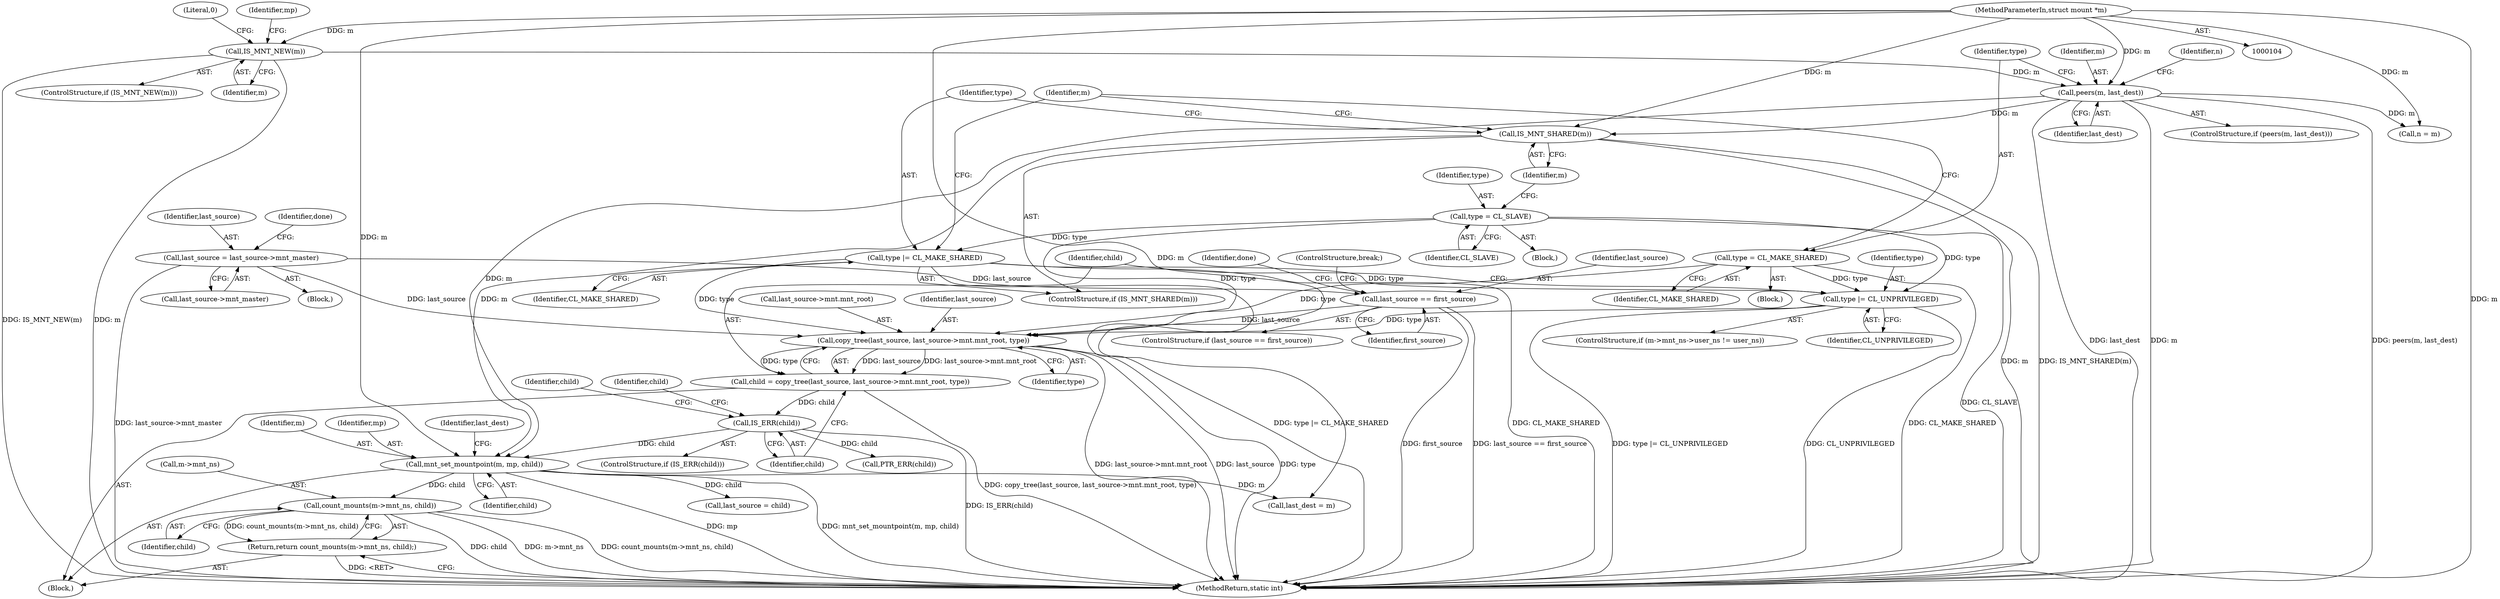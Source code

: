 digraph "0_linux_d29216842a85c7970c536108e093963f02714498_5@pointer" {
"1000272" [label="(Call,count_mounts(m->mnt_ns, child))"];
"1000238" [label="(Call,mnt_set_mountpoint(m, mp, child))"];
"1000199" [label="(Call,IS_MNT_SHARED(m))"];
"1000105" [label="(MethodParameterIn,struct mount *m)"];
"1000128" [label="(Call,peers(m, last_dest))"];
"1000110" [label="(Call,IS_MNT_NEW(m))"];
"1000226" [label="(Call,IS_ERR(child))"];
"1000215" [label="(Call,child = copy_tree(last_source, last_source->mnt.mnt_root, type))"];
"1000217" [label="(Call,copy_tree(last_source, last_source->mnt.mnt_root, type))"];
"1000188" [label="(Call,last_source = last_source->mnt_master)"];
"1000170" [label="(Call,last_source == first_source)"];
"1000132" [label="(Call,type = CL_MAKE_SHARED)"];
"1000212" [label="(Call,type |= CL_UNPRIVILEGED)"];
"1000195" [label="(Call,type = CL_SLAVE)"];
"1000201" [label="(Call,type |= CL_MAKE_SHARED)"];
"1000271" [label="(Return,return count_mounts(m->mnt_ns, child);)"];
"1000204" [label="(ControlStructure,if (m->mnt_ns->user_ns != user_ns))"];
"1000238" [label="(Call,mnt_set_mountpoint(m, mp, child))"];
"1000118" [label="(Identifier,mp)"];
"1000225" [label="(ControlStructure,if (IS_ERR(child)))"];
"1000227" [label="(Identifier,child)"];
"1000197" [label="(Identifier,CL_SLAVE)"];
"1000170" [label="(Call,last_source == first_source)"];
"1000239" [label="(Identifier,m)"];
"1000217" [label="(Call,copy_tree(last_source, last_source->mnt.mnt_root, type))"];
"1000229" [label="(Call,PTR_ERR(child))"];
"1000273" [label="(Call,m->mnt_ns)"];
"1000203" [label="(Identifier,CL_MAKE_SHARED)"];
"1000141" [label="(Call,n = m)"];
"1000195" [label="(Call,type = CL_SLAVE)"];
"1000234" [label="(Identifier,child)"];
"1000202" [label="(Identifier,type)"];
"1000201" [label="(Call,type |= CL_MAKE_SHARED)"];
"1000175" [label="(Identifier,done)"];
"1000216" [label="(Identifier,child)"];
"1000219" [label="(Call,last_source->mnt.mnt_root)"];
"1000194" [label="(Identifier,done)"];
"1000173" [label="(ControlStructure,break;)"];
"1000218" [label="(Identifier,last_source)"];
"1000245" [label="(Call,last_source = child)"];
"1000198" [label="(ControlStructure,if (IS_MNT_SHARED(m)))"];
"1000272" [label="(Call,count_mounts(m->mnt_ns, child))"];
"1000271" [label="(Return,return count_mounts(m->mnt_ns, child);)"];
"1000127" [label="(ControlStructure,if (peers(m, last_dest)))"];
"1000136" [label="(Block,)"];
"1000224" [label="(Identifier,type)"];
"1000200" [label="(Identifier,m)"];
"1000189" [label="(Identifier,last_source)"];
"1000214" [label="(Identifier,CL_UNPRIVILEGED)"];
"1000106" [label="(Block,)"];
"1000241" [label="(Identifier,child)"];
"1000190" [label="(Call,last_source->mnt_master)"];
"1000240" [label="(Identifier,mp)"];
"1000277" [label="(MethodReturn,static int)"];
"1000129" [label="(Identifier,m)"];
"1000188" [label="(Call,last_source = last_source->mnt_master)"];
"1000110" [label="(Call,IS_MNT_NEW(m))"];
"1000109" [label="(ControlStructure,if (IS_MNT_NEW(m)))"];
"1000199" [label="(Call,IS_MNT_SHARED(m))"];
"1000162" [label="(Block,)"];
"1000113" [label="(Literal,0)"];
"1000226" [label="(Call,IS_ERR(child))"];
"1000142" [label="(Identifier,n)"];
"1000130" [label="(Identifier,last_dest)"];
"1000242" [label="(Call,last_dest = m)"];
"1000169" [label="(ControlStructure,if (last_source == first_source))"];
"1000134" [label="(Identifier,CL_MAKE_SHARED)"];
"1000276" [label="(Identifier,child)"];
"1000132" [label="(Call,type = CL_MAKE_SHARED)"];
"1000208" [label="(Identifier,m)"];
"1000133" [label="(Identifier,type)"];
"1000243" [label="(Identifier,last_dest)"];
"1000128" [label="(Call,peers(m, last_dest))"];
"1000230" [label="(Identifier,child)"];
"1000215" [label="(Call,child = copy_tree(last_source, last_source->mnt.mnt_root, type))"];
"1000171" [label="(Identifier,last_source)"];
"1000111" [label="(Identifier,m)"];
"1000213" [label="(Identifier,type)"];
"1000172" [label="(Identifier,first_source)"];
"1000105" [label="(MethodParameterIn,struct mount *m)"];
"1000131" [label="(Block,)"];
"1000212" [label="(Call,type |= CL_UNPRIVILEGED)"];
"1000196" [label="(Identifier,type)"];
"1000272" -> "1000271"  [label="AST: "];
"1000272" -> "1000276"  [label="CFG: "];
"1000273" -> "1000272"  [label="AST: "];
"1000276" -> "1000272"  [label="AST: "];
"1000271" -> "1000272"  [label="CFG: "];
"1000272" -> "1000277"  [label="DDG: child"];
"1000272" -> "1000277"  [label="DDG: m->mnt_ns"];
"1000272" -> "1000277"  [label="DDG: count_mounts(m->mnt_ns, child)"];
"1000272" -> "1000271"  [label="DDG: count_mounts(m->mnt_ns, child)"];
"1000238" -> "1000272"  [label="DDG: child"];
"1000238" -> "1000106"  [label="AST: "];
"1000238" -> "1000241"  [label="CFG: "];
"1000239" -> "1000238"  [label="AST: "];
"1000240" -> "1000238"  [label="AST: "];
"1000241" -> "1000238"  [label="AST: "];
"1000243" -> "1000238"  [label="CFG: "];
"1000238" -> "1000277"  [label="DDG: mp"];
"1000238" -> "1000277"  [label="DDG: mnt_set_mountpoint(m, mp, child)"];
"1000199" -> "1000238"  [label="DDG: m"];
"1000128" -> "1000238"  [label="DDG: m"];
"1000105" -> "1000238"  [label="DDG: m"];
"1000226" -> "1000238"  [label="DDG: child"];
"1000238" -> "1000242"  [label="DDG: m"];
"1000238" -> "1000245"  [label="DDG: child"];
"1000199" -> "1000198"  [label="AST: "];
"1000199" -> "1000200"  [label="CFG: "];
"1000200" -> "1000199"  [label="AST: "];
"1000202" -> "1000199"  [label="CFG: "];
"1000208" -> "1000199"  [label="CFG: "];
"1000199" -> "1000277"  [label="DDG: m"];
"1000199" -> "1000277"  [label="DDG: IS_MNT_SHARED(m)"];
"1000105" -> "1000199"  [label="DDG: m"];
"1000128" -> "1000199"  [label="DDG: m"];
"1000105" -> "1000104"  [label="AST: "];
"1000105" -> "1000277"  [label="DDG: m"];
"1000105" -> "1000110"  [label="DDG: m"];
"1000105" -> "1000128"  [label="DDG: m"];
"1000105" -> "1000141"  [label="DDG: m"];
"1000105" -> "1000242"  [label="DDG: m"];
"1000128" -> "1000127"  [label="AST: "];
"1000128" -> "1000130"  [label="CFG: "];
"1000129" -> "1000128"  [label="AST: "];
"1000130" -> "1000128"  [label="AST: "];
"1000133" -> "1000128"  [label="CFG: "];
"1000142" -> "1000128"  [label="CFG: "];
"1000128" -> "1000277"  [label="DDG: last_dest"];
"1000128" -> "1000277"  [label="DDG: m"];
"1000128" -> "1000277"  [label="DDG: peers(m, last_dest)"];
"1000110" -> "1000128"  [label="DDG: m"];
"1000128" -> "1000141"  [label="DDG: m"];
"1000110" -> "1000109"  [label="AST: "];
"1000110" -> "1000111"  [label="CFG: "];
"1000111" -> "1000110"  [label="AST: "];
"1000113" -> "1000110"  [label="CFG: "];
"1000118" -> "1000110"  [label="CFG: "];
"1000110" -> "1000277"  [label="DDG: IS_MNT_NEW(m)"];
"1000110" -> "1000277"  [label="DDG: m"];
"1000226" -> "1000225"  [label="AST: "];
"1000226" -> "1000227"  [label="CFG: "];
"1000227" -> "1000226"  [label="AST: "];
"1000230" -> "1000226"  [label="CFG: "];
"1000234" -> "1000226"  [label="CFG: "];
"1000226" -> "1000277"  [label="DDG: IS_ERR(child)"];
"1000215" -> "1000226"  [label="DDG: child"];
"1000226" -> "1000229"  [label="DDG: child"];
"1000215" -> "1000106"  [label="AST: "];
"1000215" -> "1000217"  [label="CFG: "];
"1000216" -> "1000215"  [label="AST: "];
"1000217" -> "1000215"  [label="AST: "];
"1000227" -> "1000215"  [label="CFG: "];
"1000215" -> "1000277"  [label="DDG: copy_tree(last_source, last_source->mnt.mnt_root, type)"];
"1000217" -> "1000215"  [label="DDG: last_source"];
"1000217" -> "1000215"  [label="DDG: last_source->mnt.mnt_root"];
"1000217" -> "1000215"  [label="DDG: type"];
"1000217" -> "1000224"  [label="CFG: "];
"1000218" -> "1000217"  [label="AST: "];
"1000219" -> "1000217"  [label="AST: "];
"1000224" -> "1000217"  [label="AST: "];
"1000217" -> "1000277"  [label="DDG: last_source->mnt.mnt_root"];
"1000217" -> "1000277"  [label="DDG: last_source"];
"1000217" -> "1000277"  [label="DDG: type"];
"1000188" -> "1000217"  [label="DDG: last_source"];
"1000170" -> "1000217"  [label="DDG: last_source"];
"1000132" -> "1000217"  [label="DDG: type"];
"1000212" -> "1000217"  [label="DDG: type"];
"1000195" -> "1000217"  [label="DDG: type"];
"1000201" -> "1000217"  [label="DDG: type"];
"1000188" -> "1000162"  [label="AST: "];
"1000188" -> "1000190"  [label="CFG: "];
"1000189" -> "1000188"  [label="AST: "];
"1000190" -> "1000188"  [label="AST: "];
"1000194" -> "1000188"  [label="CFG: "];
"1000188" -> "1000277"  [label="DDG: last_source->mnt_master"];
"1000188" -> "1000170"  [label="DDG: last_source"];
"1000170" -> "1000169"  [label="AST: "];
"1000170" -> "1000172"  [label="CFG: "];
"1000171" -> "1000170"  [label="AST: "];
"1000172" -> "1000170"  [label="AST: "];
"1000173" -> "1000170"  [label="CFG: "];
"1000175" -> "1000170"  [label="CFG: "];
"1000170" -> "1000277"  [label="DDG: first_source"];
"1000170" -> "1000277"  [label="DDG: last_source == first_source"];
"1000132" -> "1000131"  [label="AST: "];
"1000132" -> "1000134"  [label="CFG: "];
"1000133" -> "1000132"  [label="AST: "];
"1000134" -> "1000132"  [label="AST: "];
"1000208" -> "1000132"  [label="CFG: "];
"1000132" -> "1000277"  [label="DDG: CL_MAKE_SHARED"];
"1000132" -> "1000212"  [label="DDG: type"];
"1000212" -> "1000204"  [label="AST: "];
"1000212" -> "1000214"  [label="CFG: "];
"1000213" -> "1000212"  [label="AST: "];
"1000214" -> "1000212"  [label="AST: "];
"1000216" -> "1000212"  [label="CFG: "];
"1000212" -> "1000277"  [label="DDG: CL_UNPRIVILEGED"];
"1000212" -> "1000277"  [label="DDG: type |= CL_UNPRIVILEGED"];
"1000195" -> "1000212"  [label="DDG: type"];
"1000201" -> "1000212"  [label="DDG: type"];
"1000195" -> "1000136"  [label="AST: "];
"1000195" -> "1000197"  [label="CFG: "];
"1000196" -> "1000195"  [label="AST: "];
"1000197" -> "1000195"  [label="AST: "];
"1000200" -> "1000195"  [label="CFG: "];
"1000195" -> "1000277"  [label="DDG: CL_SLAVE"];
"1000195" -> "1000201"  [label="DDG: type"];
"1000201" -> "1000198"  [label="AST: "];
"1000201" -> "1000203"  [label="CFG: "];
"1000202" -> "1000201"  [label="AST: "];
"1000203" -> "1000201"  [label="AST: "];
"1000208" -> "1000201"  [label="CFG: "];
"1000201" -> "1000277"  [label="DDG: type |= CL_MAKE_SHARED"];
"1000201" -> "1000277"  [label="DDG: CL_MAKE_SHARED"];
"1000271" -> "1000106"  [label="AST: "];
"1000277" -> "1000271"  [label="CFG: "];
"1000271" -> "1000277"  [label="DDG: <RET>"];
}
